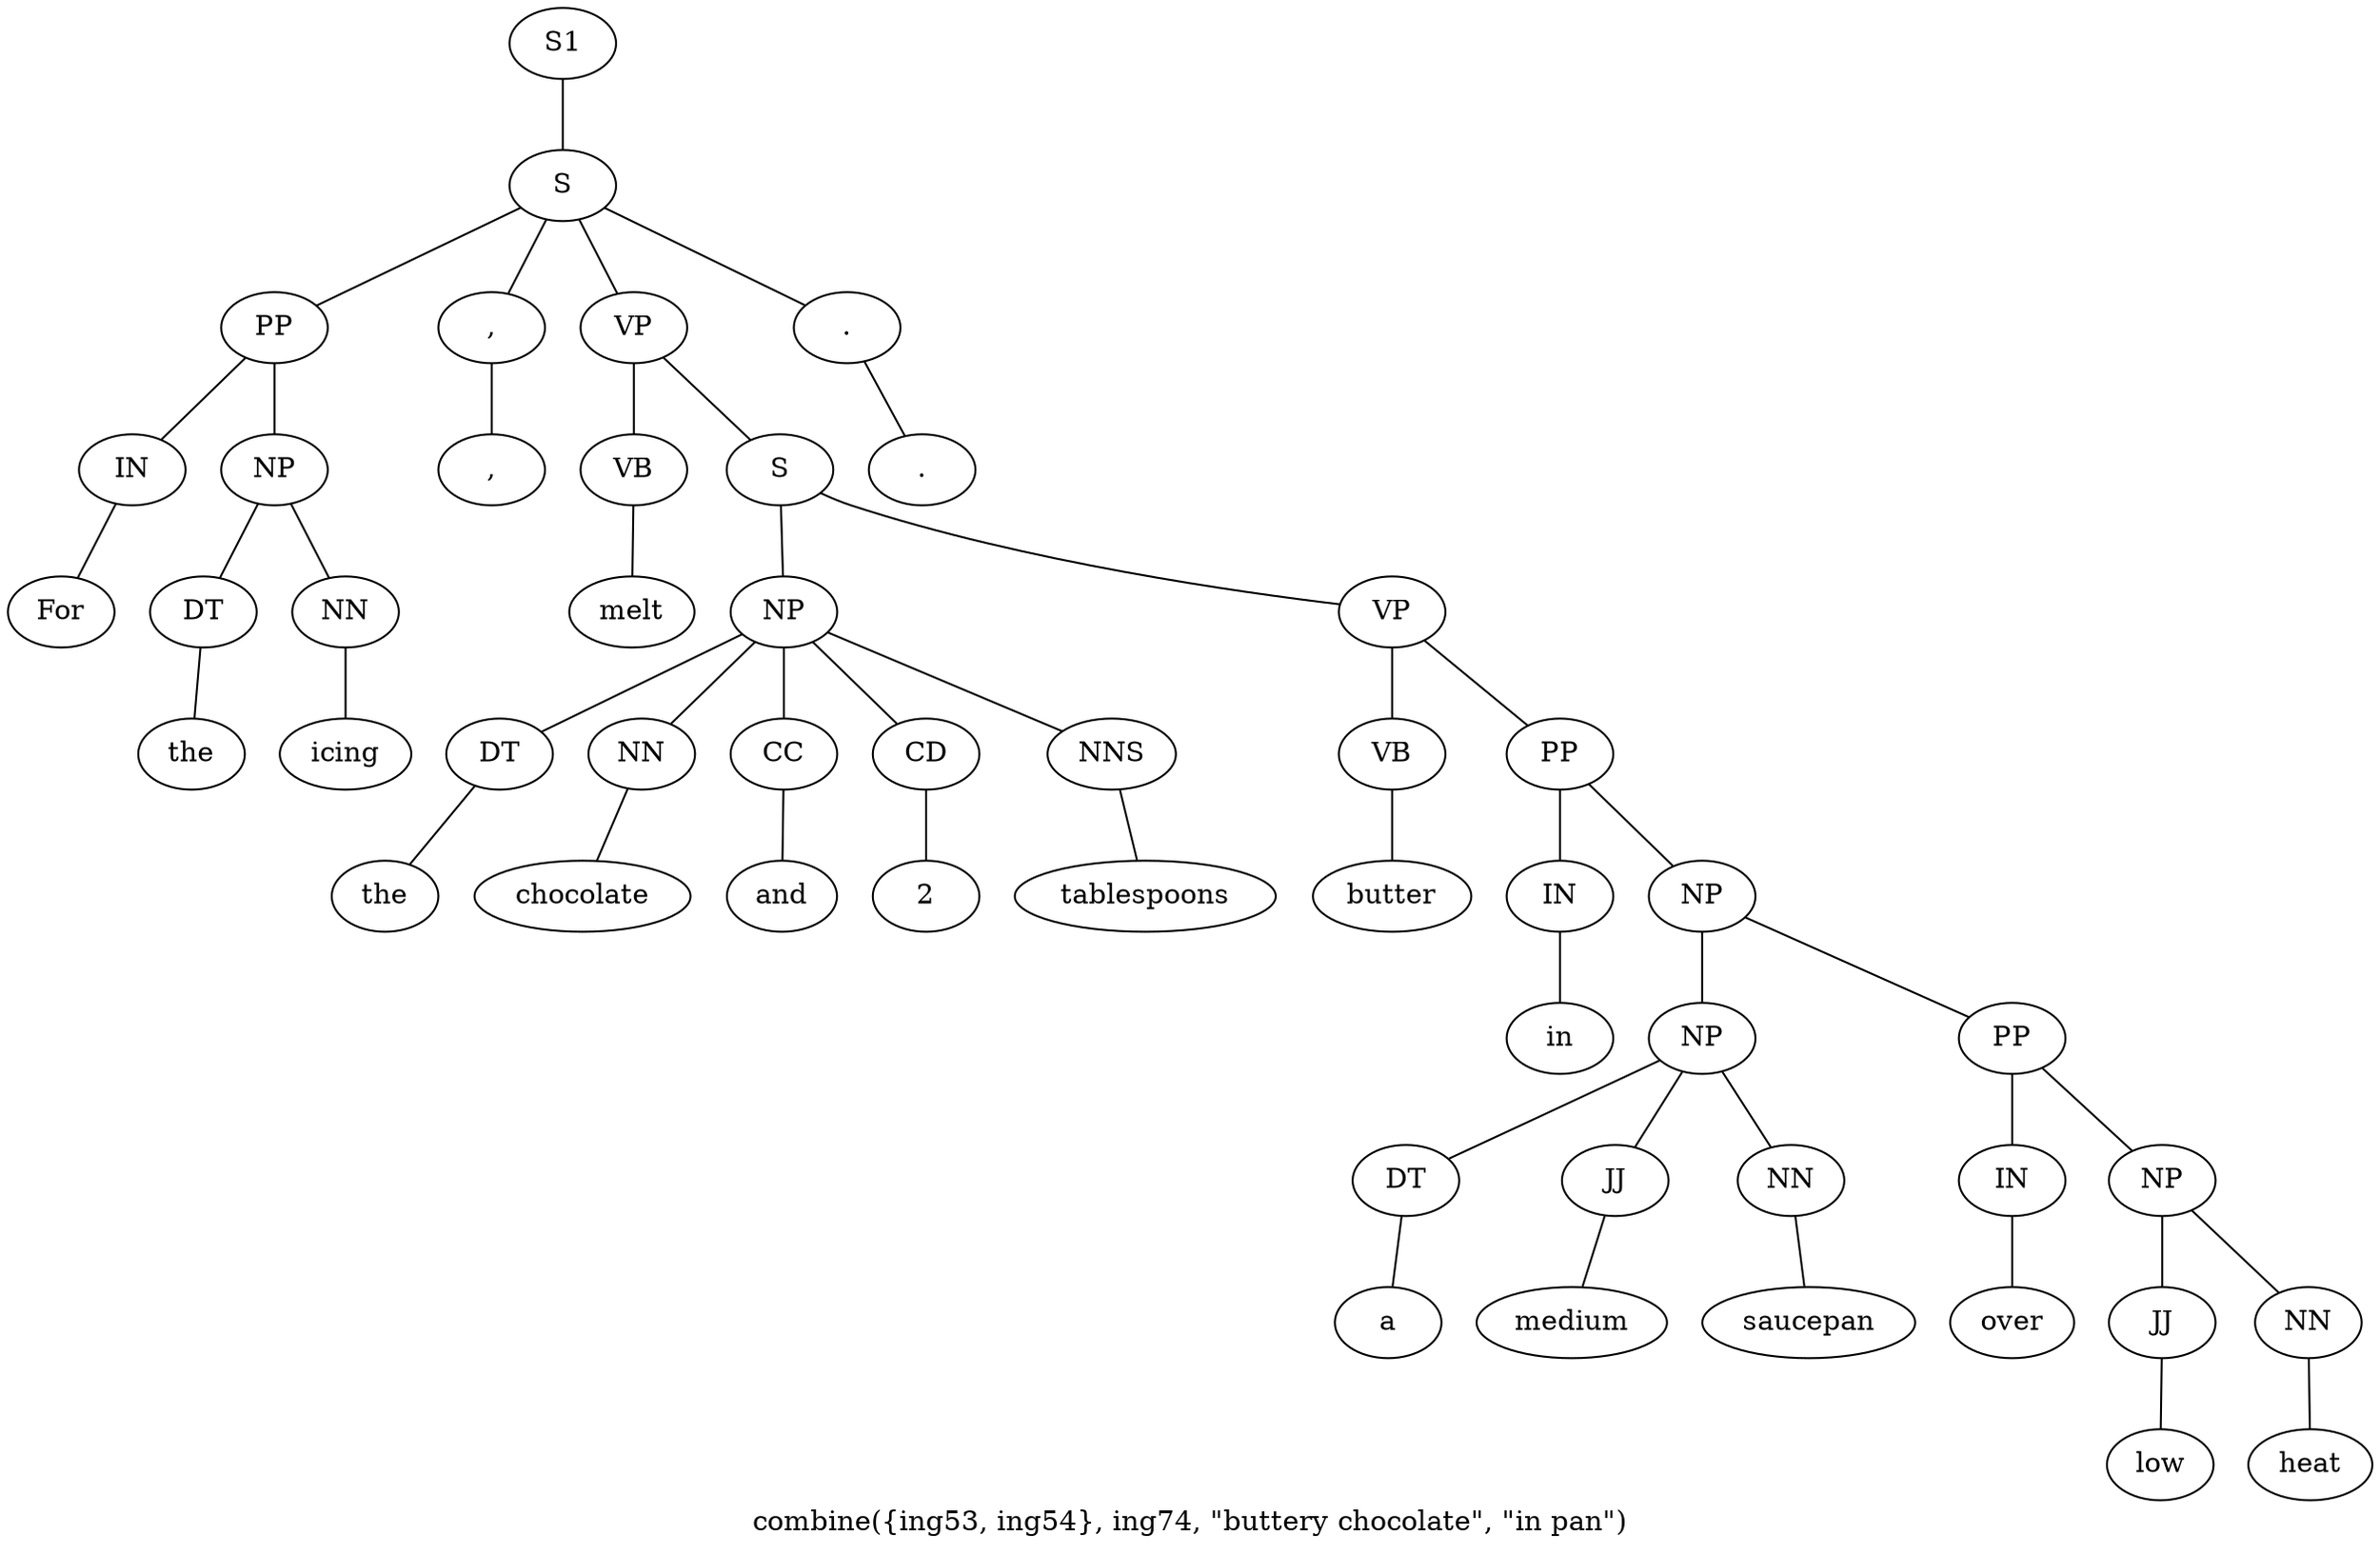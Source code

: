 graph SyntaxGraph {
	label = "combine({ing53, ing54}, ing74, \"buttery chocolate\", \"in pan\")";
	Node0 [label="S1"];
	Node1 [label="S"];
	Node2 [label="PP"];
	Node3 [label="IN"];
	Node4 [label="For"];
	Node5 [label="NP"];
	Node6 [label="DT"];
	Node7 [label="the"];
	Node8 [label="NN"];
	Node9 [label="icing"];
	Node10 [label=","];
	Node11 [label=","];
	Node12 [label="VP"];
	Node13 [label="VB"];
	Node14 [label="melt"];
	Node15 [label="S"];
	Node16 [label="NP"];
	Node17 [label="DT"];
	Node18 [label="the"];
	Node19 [label="NN"];
	Node20 [label="chocolate"];
	Node21 [label="CC"];
	Node22 [label="and"];
	Node23 [label="CD"];
	Node24 [label="2"];
	Node25 [label="NNS"];
	Node26 [label="tablespoons"];
	Node27 [label="VP"];
	Node28 [label="VB"];
	Node29 [label="butter"];
	Node30 [label="PP"];
	Node31 [label="IN"];
	Node32 [label="in"];
	Node33 [label="NP"];
	Node34 [label="NP"];
	Node35 [label="DT"];
	Node36 [label="a"];
	Node37 [label="JJ"];
	Node38 [label="medium"];
	Node39 [label="NN"];
	Node40 [label="saucepan"];
	Node41 [label="PP"];
	Node42 [label="IN"];
	Node43 [label="over"];
	Node44 [label="NP"];
	Node45 [label="JJ"];
	Node46 [label="low"];
	Node47 [label="NN"];
	Node48 [label="heat"];
	Node49 [label="."];
	Node50 [label="."];

	Node0 -- Node1;
	Node1 -- Node2;
	Node1 -- Node10;
	Node1 -- Node12;
	Node1 -- Node49;
	Node2 -- Node3;
	Node2 -- Node5;
	Node3 -- Node4;
	Node5 -- Node6;
	Node5 -- Node8;
	Node6 -- Node7;
	Node8 -- Node9;
	Node10 -- Node11;
	Node12 -- Node13;
	Node12 -- Node15;
	Node13 -- Node14;
	Node15 -- Node16;
	Node15 -- Node27;
	Node16 -- Node17;
	Node16 -- Node19;
	Node16 -- Node21;
	Node16 -- Node23;
	Node16 -- Node25;
	Node17 -- Node18;
	Node19 -- Node20;
	Node21 -- Node22;
	Node23 -- Node24;
	Node25 -- Node26;
	Node27 -- Node28;
	Node27 -- Node30;
	Node28 -- Node29;
	Node30 -- Node31;
	Node30 -- Node33;
	Node31 -- Node32;
	Node33 -- Node34;
	Node33 -- Node41;
	Node34 -- Node35;
	Node34 -- Node37;
	Node34 -- Node39;
	Node35 -- Node36;
	Node37 -- Node38;
	Node39 -- Node40;
	Node41 -- Node42;
	Node41 -- Node44;
	Node42 -- Node43;
	Node44 -- Node45;
	Node44 -- Node47;
	Node45 -- Node46;
	Node47 -- Node48;
	Node49 -- Node50;
}